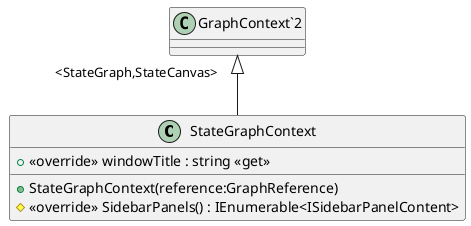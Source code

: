 @startuml
class StateGraphContext {
    + StateGraphContext(reference:GraphReference)
    + <<override>> windowTitle : string <<get>>
    # <<override>> SidebarPanels() : IEnumerable<ISidebarPanelContent>
}
"GraphContext`2" "<StateGraph,StateCanvas>" <|-- StateGraphContext
@enduml

